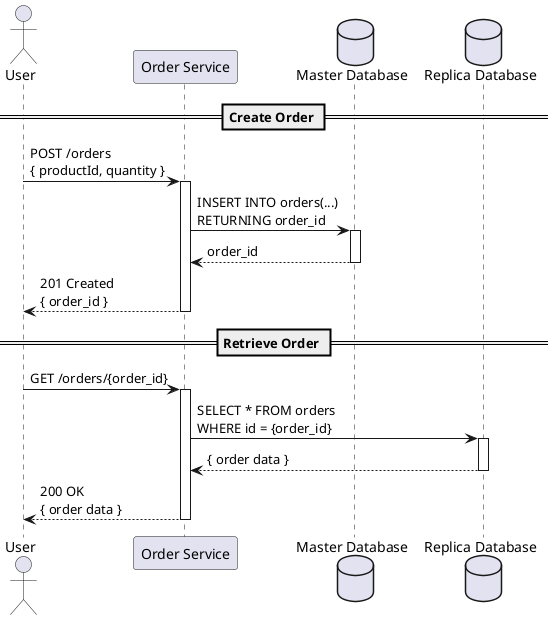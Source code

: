 @startuml
actor User
participant "Order Service" as OrderService
database "Master Database" as MasterDB
database "Replica Database" as ReplicaDB

== Create Order ==
User -> OrderService : POST /orders\n{ productId, quantity }
activate OrderService

OrderService -> MasterDB : INSERT INTO orders(...)\nRETURNING order_id
activate MasterDB
MasterDB --> OrderService : order_id
deactivate MasterDB

OrderService --> User : 201 Created\n{ order_id }
deactivate OrderService

== Retrieve Order ==
User -> OrderService : GET /orders/{order_id}
activate OrderService

OrderService -> ReplicaDB : SELECT * FROM orders\nWHERE id = {order_id}
activate ReplicaDB
ReplicaDB --> OrderService : { order data }
deactivate ReplicaDB

OrderService --> User : 200 OK\n{ order data }
deactivate OrderService
@enduml
